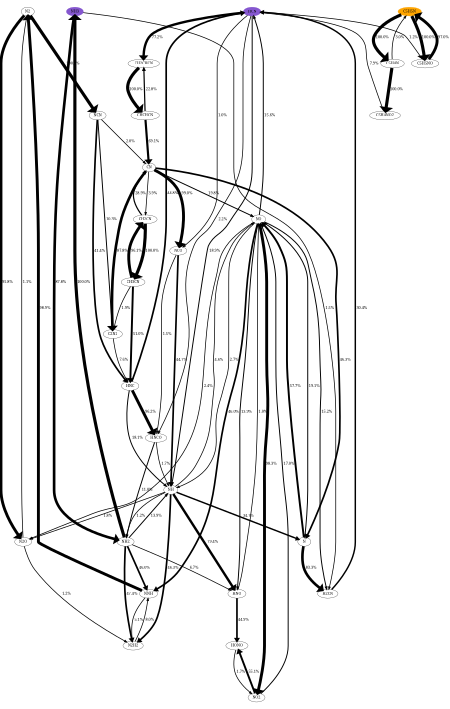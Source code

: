 digraph {
    graph [b="0,0,1558,558", rankdir=TB, center=true, splines=True, size="3,5!", dpi=400, ratio="fill"];
	NO -> NNH [label=" 46.0%" fontcolor=black fontname=serif fontsize=16 penwidth=7]
	NO -> NH [label=" 2.7%" fontcolor=black fontname=serif fontsize=16 penwidth=3]
	NO -> HNO [label=" 13.9%" fontcolor=black fontname=serif fontsize=16 penwidth=4]
	NO -> N [label=" 19.1%" fontcolor=black fontname=serif fontsize=16 penwidth=4]
	NO -> N2O [label=" 2.4%" fontcolor=black fontname=serif fontsize=16 penwidth=3]
	NO -> NO2 [label=" 98.3%" fontcolor=black fontname=serif fontsize=16 penwidth=12]
	NO -> HCN [label=" 15.6%" fontcolor=black fontname=serif fontsize=16 penwidth=4]
	NO -> H2CN [label=" 15.2%" fontcolor=black fontname=serif fontsize=16 penwidth=4]
	N2O -> N2 [label=" 1.1%" fontcolor=black fontname=serif fontsize=16 penwidth=3]
	N2O -> N2H2 [label=" 1.2%" fontcolor=black fontname=serif fontsize=16 penwidth=3]
	H2CN -> HCN [label=" 30.4%" fontcolor=black fontname=serif fontsize=16 penwidth=6]
	HNO -> HONO [label=" 44.9%" fontcolor=black fontname=serif fontsize=16 penwidth=7]
	HNO -> NO [label=" 1.0%" fontcolor=black fontname=serif fontsize=16 penwidth=3]
	NH3 -> NH2 [label=" 87.8%" fontcolor=black fontname=serif fontsize=16 penwidth=11]
	NH3 -> H2CN [label=" 1.5%" fontcolor=black fontname=serif fontsize=16 penwidth=3]
	N2 -> N2O [label=" 95.8%" fontcolor=black fontname=serif fontsize=16 penwidth=12]
	N2 -> NCN [label=" 100.0%" fontcolor=black fontname=serif fontsize=16 penwidth=13]
	NNH -> N2 [label=" 98.9%" fontcolor=black fontname=serif fontsize=16 penwidth=12]
	NNH -> N2H2 [label=" 5.1%" fontcolor=black fontname=serif fontsize=16 penwidth=3]
	N -> NO [label=" 57.7%" fontcolor=black fontname=serif fontsize=16 penwidth=8]
	N -> H2CN [label=" 83.3%" fontcolor=black fontname=serif fontsize=16 penwidth=11]
	C5H5N -> C5H4N [label=" 100.0%" fontcolor=black fontname=serif fontsize=16 penwidth=13]
	C5H5N -> C5H5NO [label=" 100.0%" fontcolor=black fontname=serif fontsize=16 penwidth=13]
	NO2 -> HONO [label=" 55.1%" fontcolor=black fontname=serif fontsize=16 penwidth=8]
	NO2 -> NO [label=" 17.0%" fontcolor=black fontname=serif fontsize=16 penwidth=4]
	HCN -> NH [label=" 18.9%" fontcolor=black fontname=serif fontsize=16 penwidth=4]
	HCN -> HNCO [label=" 2.2%" fontcolor=black fontname=serif fontsize=16 penwidth=3]
	HCN -> NCO [label=" 1.0%" fontcolor=black fontname=serif fontsize=16 penwidth=3]
	HCN -> CH2CHCN [label=" 77.2%" fontcolor=black fontname=serif fontsize=16 penwidth=10]
	NH -> N2H2 [label=" 46.3%" fontcolor=black fontname=serif fontsize=16 penwidth=7]
	NH -> NH2 [label=" 1.2%" fontcolor=black fontname=serif fontsize=16 penwidth=3]
	NH -> HNO [label=" 79.4%" fontcolor=black fontname=serif fontsize=16 penwidth=10]
	NH -> N [label=" 34.7%" fontcolor=black fontname=serif fontsize=16 penwidth=6]
	NH -> N2O [label=" 1.8%" fontcolor=black fontname=serif fontsize=16 penwidth=3]
	NH -> NO [label=" 4.6%" fontcolor=black fontname=serif fontsize=16 penwidth=3]
	N2H2 -> NNH [label=" 8.0%" fontcolor=black fontname=serif fontsize=16 penwidth=3]
	HONO -> NO2 [label=" 1.7%" fontcolor=black fontname=serif fontsize=16 penwidth=3]
	NH2 -> N2H2 [label=" 47.4%" fontcolor=black fontname=serif fontsize=16 penwidth=7]
	NH2 -> NNH [label=" 46.0%" fontcolor=black fontname=serif fontsize=16 penwidth=7]
	NH2 -> NH [label=" 13.9%" fontcolor=black fontname=serif fontsize=16 penwidth=4]
	NH2 -> HNO [label=" 6.7%" fontcolor=black fontname=serif fontsize=16 penwidth=3]
	NH2 -> NH3 [label=" 100.0%" fontcolor=black fontname=serif fontsize=16 penwidth=13]
	NCN -> HNC [label=" 41.4%" fontcolor=black fontname=serif fontsize=16 penwidth=7]
	NCN -> CN [label=" 2.0%" fontcolor=black fontname=serif fontsize=16 penwidth=3]
	NCN -> C2N2 [label=" 10.3%" fontcolor=black fontname=serif fontsize=16 penwidth=4]
	C5H4N -> C5H5N [label=" 3.0%" fontcolor=black fontname=serif fontsize=16 penwidth=3]
	C5H4N -> C5H4NO2 [label=" 100.0%" fontcolor=black fontname=serif fontsize=16 penwidth=13]
	C5H5NO -> HCN [label=" 1.2%" fontcolor=black fontname=serif fontsize=16 penwidth=3]
	C5H5NO -> C5H5N [label=" 97.0%" fontcolor=black fontname=serif fontsize=16 penwidth=12]
	HNCO -> NH2 [label=" 11.0%" fontcolor=black fontname=serif fontsize=16 penwidth=4]
	HNCO -> NH [label=" 1.7%" fontcolor=black fontname=serif fontsize=16 penwidth=3]
	NCO -> NH [label=" 44.7%" fontcolor=black fontname=serif fontsize=16 penwidth=7]
	NCO -> HNCO [label=" 1.5%" fontcolor=black fontname=serif fontsize=16 penwidth=3]
	CH2CHCN -> CHCHCN [label=" 100.0%" fontcolor=black fontname=serif fontsize=16 penwidth=13]
	HNC -> NH [label=" 18.1%" fontcolor=black fontname=serif fontsize=16 penwidth=4]
	HNC -> HCN [label=" 44.8%" fontcolor=black fontname=serif fontsize=16 penwidth=7]
	HNC -> HNCO [label=" 96.2%" fontcolor=black fontname=serif fontsize=16 penwidth=12]
	CN -> N [label=" 46.3%" fontcolor=black fontname=serif fontsize=16 penwidth=7]
	CN -> NO [label=" 19.8%" fontcolor=black fontname=serif fontsize=16 penwidth=4]
	CN -> NCO [label=" 99.0%" fontcolor=black fontname=serif fontsize=16 penwidth=12]
	CN -> C2N2 [label=" 87.8%" fontcolor=black fontname=serif fontsize=16 penwidth=11]
	CN -> CH2CN [label=" 3.9%" fontcolor=black fontname=serif fontsize=16 penwidth=3]
	C2N2 -> HNC [label=" 7.6%" fontcolor=black fontname=serif fontsize=16 penwidth=3]
	C5H4NO2 -> HCN [label=" 7.9%" fontcolor=black fontname=serif fontsize=16 penwidth=3]
	CHCHCN -> CN [label=" 69.1%" fontcolor=black fontname=serif fontsize=16 penwidth=9]
	CHCHCN -> CH2CHCN [label=" 22.8%" fontcolor=black fontname=serif fontsize=16 penwidth=5]
	CH2CN -> CN [label=" 28.9%" fontcolor=black fontname=serif fontsize=16 penwidth=5]
	CH2CN -> CH3CN [label=" 100.0%" fontcolor=black fontname=serif fontsize=16 penwidth=13]
	CH3CN -> HNC [label=" 51.0%" fontcolor=black fontname=serif fontsize=16 penwidth=8]
	CH3CN -> C2N2 [label=" 1.9%" fontcolor=black fontname=serif fontsize=16 penwidth=3]
	CH3CN -> CH2CN [label=" 96.1%" fontcolor=black fontname=serif fontsize=16 penwidth=12]
	NO [fontname=serif fontsize=16]
	N2O [fontname=serif fontsize=16]
	H2CN [fontname=serif fontsize=16]
	HNO [fontname=serif fontsize=16]
	NH3 [fontname=serif fontsize=16]
	N2 [fontname=serif fontsize=16]
	NNH [fontname=serif fontsize=16]
	N [fontname=serif fontsize=16]
	C5H5N [fontname=serif fontsize=16]
	NO2 [fontname=serif fontsize=16]
	HCN [fontname=serif fontsize=16]
	NH [fontname=serif fontsize=16]
	N2H2 [fontname=serif fontsize=16]
	HONO [fontname=serif fontsize=16]
	NH2 [fontname=serif fontsize=16]
	NCN [fontname=serif fontsize=16]
	C5H4N [fontname=serif fontsize=16]
	C5H5NO [fontname=serif fontsize=16]
	HNCO [fontname=serif fontsize=16]
	NCO [fontname=serif fontsize=16]
	CH2CHCN [fontname=serif fontsize=16]
	HNC [fontname=serif fontsize=16]
	CN [fontname=serif fontsize=16]
	C2N2 [fontname=serif fontsize=16]
	C5H4NO2 [fontname=serif fontsize=16]
	CHCHCN [fontname=serif fontsize=16]
	CH2CN [fontname=serif fontsize=16]
	CH3CN [fontname=serif fontsize=16]
	HCN [color="#500dbab1" fillcolor="#500dbab1" style=filled]
	NH3 [color="#500dbab1" fillcolor="#500dbab1" style=filled]
	C5H5N [color=orange fillcolor=orange style=filled]

    {rank="source"; C5H5N,NH3,HCN,N2}
}